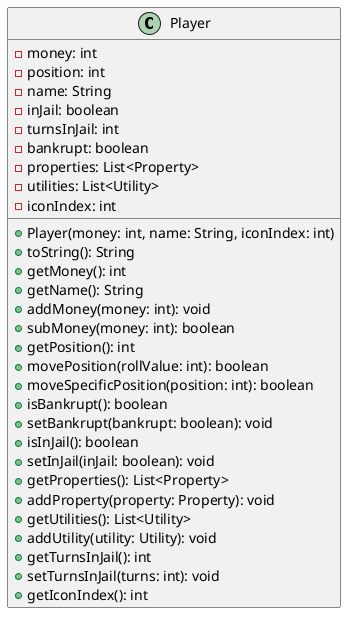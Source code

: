 @startuml
class Player {
    - money: int
    - position: int
    - name: String
    - inJail: boolean
    - turnsInJail: int
    - bankrupt: boolean
    - properties: List<Property>
    - utilities: List<Utility>
    - iconIndex: int

    + Player(money: int, name: String, iconIndex: int)
    + toString(): String
    + getMoney(): int
    + getName(): String
    + addMoney(money: int): void
    + subMoney(money: int): boolean
    + getPosition(): int
    + movePosition(rollValue: int): boolean
    + moveSpecificPosition(position: int): boolean
    + isBankrupt(): boolean
    + setBankrupt(bankrupt: boolean): void
    + isInJail(): boolean
    + setInJail(inJail: boolean): void
    + getProperties(): List<Property>
    + addProperty(property: Property): void
    + getUtilities(): List<Utility>
    + addUtility(utility: Utility): void
    + getTurnsInJail(): int
    + setTurnsInJail(turns: int): void
    + getIconIndex(): int
}
@enduml
